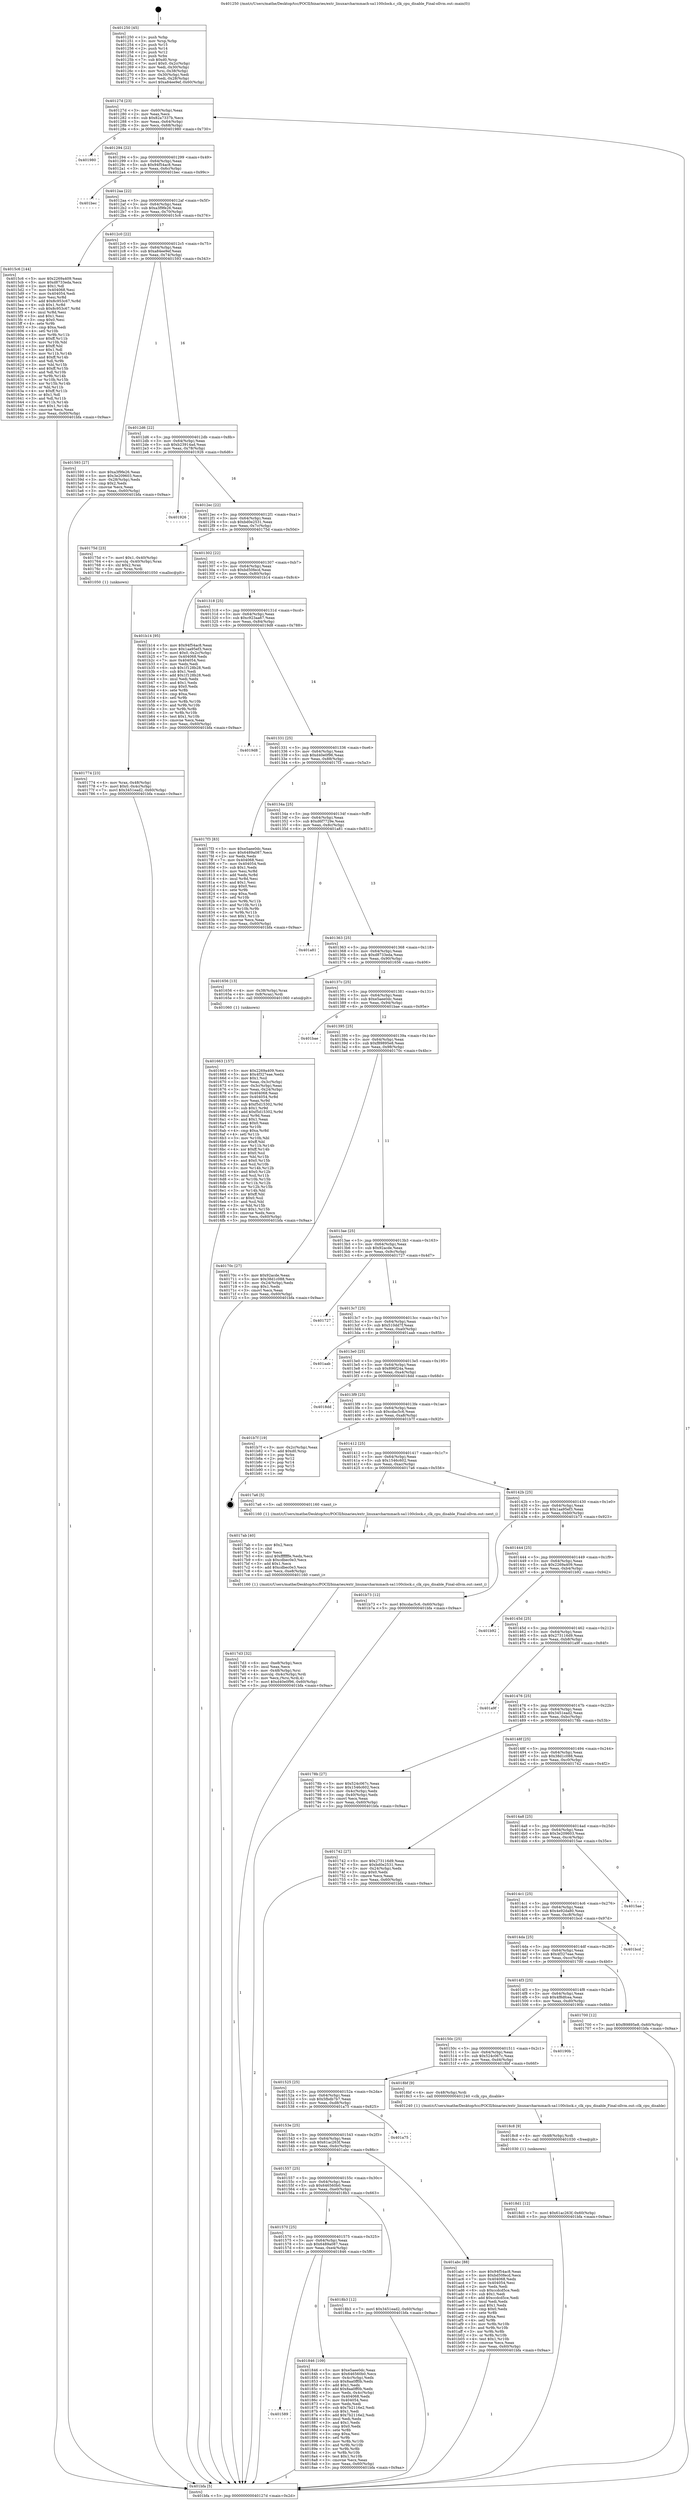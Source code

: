 digraph "0x401250" {
  label = "0x401250 (/mnt/c/Users/mathe/Desktop/tcc/POCII/binaries/extr_linuxarcharmmach-sa1100clock.c_clk_cpu_disable_Final-ollvm.out::main(0))"
  labelloc = "t"
  node[shape=record]

  Entry [label="",width=0.3,height=0.3,shape=circle,fillcolor=black,style=filled]
  "0x40127d" [label="{
     0x40127d [23]\l
     | [instrs]\l
     &nbsp;&nbsp;0x40127d \<+3\>: mov -0x60(%rbp),%eax\l
     &nbsp;&nbsp;0x401280 \<+2\>: mov %eax,%ecx\l
     &nbsp;&nbsp;0x401282 \<+6\>: sub $0x82a7337b,%ecx\l
     &nbsp;&nbsp;0x401288 \<+3\>: mov %eax,-0x64(%rbp)\l
     &nbsp;&nbsp;0x40128b \<+3\>: mov %ecx,-0x68(%rbp)\l
     &nbsp;&nbsp;0x40128e \<+6\>: je 0000000000401980 \<main+0x730\>\l
  }"]
  "0x401980" [label="{
     0x401980\l
  }", style=dashed]
  "0x401294" [label="{
     0x401294 [22]\l
     | [instrs]\l
     &nbsp;&nbsp;0x401294 \<+5\>: jmp 0000000000401299 \<main+0x49\>\l
     &nbsp;&nbsp;0x401299 \<+3\>: mov -0x64(%rbp),%eax\l
     &nbsp;&nbsp;0x40129c \<+5\>: sub $0x94f54ac8,%eax\l
     &nbsp;&nbsp;0x4012a1 \<+3\>: mov %eax,-0x6c(%rbp)\l
     &nbsp;&nbsp;0x4012a4 \<+6\>: je 0000000000401bec \<main+0x99c\>\l
  }"]
  Exit [label="",width=0.3,height=0.3,shape=circle,fillcolor=black,style=filled,peripheries=2]
  "0x401bec" [label="{
     0x401bec\l
  }", style=dashed]
  "0x4012aa" [label="{
     0x4012aa [22]\l
     | [instrs]\l
     &nbsp;&nbsp;0x4012aa \<+5\>: jmp 00000000004012af \<main+0x5f\>\l
     &nbsp;&nbsp;0x4012af \<+3\>: mov -0x64(%rbp),%eax\l
     &nbsp;&nbsp;0x4012b2 \<+5\>: sub $0xa3f9fe26,%eax\l
     &nbsp;&nbsp;0x4012b7 \<+3\>: mov %eax,-0x70(%rbp)\l
     &nbsp;&nbsp;0x4012ba \<+6\>: je 00000000004015c6 \<main+0x376\>\l
  }"]
  "0x4018d1" [label="{
     0x4018d1 [12]\l
     | [instrs]\l
     &nbsp;&nbsp;0x4018d1 \<+7\>: movl $0x61ac263f,-0x60(%rbp)\l
     &nbsp;&nbsp;0x4018d8 \<+5\>: jmp 0000000000401bfa \<main+0x9aa\>\l
  }"]
  "0x4015c6" [label="{
     0x4015c6 [144]\l
     | [instrs]\l
     &nbsp;&nbsp;0x4015c6 \<+5\>: mov $0x2269a409,%eax\l
     &nbsp;&nbsp;0x4015cb \<+5\>: mov $0xd8733eda,%ecx\l
     &nbsp;&nbsp;0x4015d0 \<+2\>: mov $0x1,%dl\l
     &nbsp;&nbsp;0x4015d2 \<+7\>: mov 0x404068,%esi\l
     &nbsp;&nbsp;0x4015d9 \<+7\>: mov 0x404054,%edi\l
     &nbsp;&nbsp;0x4015e0 \<+3\>: mov %esi,%r8d\l
     &nbsp;&nbsp;0x4015e3 \<+7\>: add $0x8c953c67,%r8d\l
     &nbsp;&nbsp;0x4015ea \<+4\>: sub $0x1,%r8d\l
     &nbsp;&nbsp;0x4015ee \<+7\>: sub $0x8c953c67,%r8d\l
     &nbsp;&nbsp;0x4015f5 \<+4\>: imul %r8d,%esi\l
     &nbsp;&nbsp;0x4015f9 \<+3\>: and $0x1,%esi\l
     &nbsp;&nbsp;0x4015fc \<+3\>: cmp $0x0,%esi\l
     &nbsp;&nbsp;0x4015ff \<+4\>: sete %r9b\l
     &nbsp;&nbsp;0x401603 \<+3\>: cmp $0xa,%edi\l
     &nbsp;&nbsp;0x401606 \<+4\>: setl %r10b\l
     &nbsp;&nbsp;0x40160a \<+3\>: mov %r9b,%r11b\l
     &nbsp;&nbsp;0x40160d \<+4\>: xor $0xff,%r11b\l
     &nbsp;&nbsp;0x401611 \<+3\>: mov %r10b,%bl\l
     &nbsp;&nbsp;0x401614 \<+3\>: xor $0xff,%bl\l
     &nbsp;&nbsp;0x401617 \<+3\>: xor $0x1,%dl\l
     &nbsp;&nbsp;0x40161a \<+3\>: mov %r11b,%r14b\l
     &nbsp;&nbsp;0x40161d \<+4\>: and $0xff,%r14b\l
     &nbsp;&nbsp;0x401621 \<+3\>: and %dl,%r9b\l
     &nbsp;&nbsp;0x401624 \<+3\>: mov %bl,%r15b\l
     &nbsp;&nbsp;0x401627 \<+4\>: and $0xff,%r15b\l
     &nbsp;&nbsp;0x40162b \<+3\>: and %dl,%r10b\l
     &nbsp;&nbsp;0x40162e \<+3\>: or %r9b,%r14b\l
     &nbsp;&nbsp;0x401631 \<+3\>: or %r10b,%r15b\l
     &nbsp;&nbsp;0x401634 \<+3\>: xor %r15b,%r14b\l
     &nbsp;&nbsp;0x401637 \<+3\>: or %bl,%r11b\l
     &nbsp;&nbsp;0x40163a \<+4\>: xor $0xff,%r11b\l
     &nbsp;&nbsp;0x40163e \<+3\>: or $0x1,%dl\l
     &nbsp;&nbsp;0x401641 \<+3\>: and %dl,%r11b\l
     &nbsp;&nbsp;0x401644 \<+3\>: or %r11b,%r14b\l
     &nbsp;&nbsp;0x401647 \<+4\>: test $0x1,%r14b\l
     &nbsp;&nbsp;0x40164b \<+3\>: cmovne %ecx,%eax\l
     &nbsp;&nbsp;0x40164e \<+3\>: mov %eax,-0x60(%rbp)\l
     &nbsp;&nbsp;0x401651 \<+5\>: jmp 0000000000401bfa \<main+0x9aa\>\l
  }"]
  "0x4012c0" [label="{
     0x4012c0 [22]\l
     | [instrs]\l
     &nbsp;&nbsp;0x4012c0 \<+5\>: jmp 00000000004012c5 \<main+0x75\>\l
     &nbsp;&nbsp;0x4012c5 \<+3\>: mov -0x64(%rbp),%eax\l
     &nbsp;&nbsp;0x4012c8 \<+5\>: sub $0xa84ee9ef,%eax\l
     &nbsp;&nbsp;0x4012cd \<+3\>: mov %eax,-0x74(%rbp)\l
     &nbsp;&nbsp;0x4012d0 \<+6\>: je 0000000000401593 \<main+0x343\>\l
  }"]
  "0x4018c8" [label="{
     0x4018c8 [9]\l
     | [instrs]\l
     &nbsp;&nbsp;0x4018c8 \<+4\>: mov -0x48(%rbp),%rdi\l
     &nbsp;&nbsp;0x4018cc \<+5\>: call 0000000000401030 \<free@plt\>\l
     | [calls]\l
     &nbsp;&nbsp;0x401030 \{1\} (unknown)\l
  }"]
  "0x401593" [label="{
     0x401593 [27]\l
     | [instrs]\l
     &nbsp;&nbsp;0x401593 \<+5\>: mov $0xa3f9fe26,%eax\l
     &nbsp;&nbsp;0x401598 \<+5\>: mov $0x3e209603,%ecx\l
     &nbsp;&nbsp;0x40159d \<+3\>: mov -0x28(%rbp),%edx\l
     &nbsp;&nbsp;0x4015a0 \<+3\>: cmp $0x2,%edx\l
     &nbsp;&nbsp;0x4015a3 \<+3\>: cmovne %ecx,%eax\l
     &nbsp;&nbsp;0x4015a6 \<+3\>: mov %eax,-0x60(%rbp)\l
     &nbsp;&nbsp;0x4015a9 \<+5\>: jmp 0000000000401bfa \<main+0x9aa\>\l
  }"]
  "0x4012d6" [label="{
     0x4012d6 [22]\l
     | [instrs]\l
     &nbsp;&nbsp;0x4012d6 \<+5\>: jmp 00000000004012db \<main+0x8b\>\l
     &nbsp;&nbsp;0x4012db \<+3\>: mov -0x64(%rbp),%eax\l
     &nbsp;&nbsp;0x4012de \<+5\>: sub $0xb23914ad,%eax\l
     &nbsp;&nbsp;0x4012e3 \<+3\>: mov %eax,-0x78(%rbp)\l
     &nbsp;&nbsp;0x4012e6 \<+6\>: je 0000000000401926 \<main+0x6d6\>\l
  }"]
  "0x401bfa" [label="{
     0x401bfa [5]\l
     | [instrs]\l
     &nbsp;&nbsp;0x401bfa \<+5\>: jmp 000000000040127d \<main+0x2d\>\l
  }"]
  "0x401250" [label="{
     0x401250 [45]\l
     | [instrs]\l
     &nbsp;&nbsp;0x401250 \<+1\>: push %rbp\l
     &nbsp;&nbsp;0x401251 \<+3\>: mov %rsp,%rbp\l
     &nbsp;&nbsp;0x401254 \<+2\>: push %r15\l
     &nbsp;&nbsp;0x401256 \<+2\>: push %r14\l
     &nbsp;&nbsp;0x401258 \<+2\>: push %r12\l
     &nbsp;&nbsp;0x40125a \<+1\>: push %rbx\l
     &nbsp;&nbsp;0x40125b \<+7\>: sub $0xd0,%rsp\l
     &nbsp;&nbsp;0x401262 \<+7\>: movl $0x0,-0x2c(%rbp)\l
     &nbsp;&nbsp;0x401269 \<+3\>: mov %edi,-0x30(%rbp)\l
     &nbsp;&nbsp;0x40126c \<+4\>: mov %rsi,-0x38(%rbp)\l
     &nbsp;&nbsp;0x401270 \<+3\>: mov -0x30(%rbp),%edi\l
     &nbsp;&nbsp;0x401273 \<+3\>: mov %edi,-0x28(%rbp)\l
     &nbsp;&nbsp;0x401276 \<+7\>: movl $0xa84ee9ef,-0x60(%rbp)\l
  }"]
  "0x401589" [label="{
     0x401589\l
  }", style=dashed]
  "0x401926" [label="{
     0x401926\l
  }", style=dashed]
  "0x4012ec" [label="{
     0x4012ec [22]\l
     | [instrs]\l
     &nbsp;&nbsp;0x4012ec \<+5\>: jmp 00000000004012f1 \<main+0xa1\>\l
     &nbsp;&nbsp;0x4012f1 \<+3\>: mov -0x64(%rbp),%eax\l
     &nbsp;&nbsp;0x4012f4 \<+5\>: sub $0xbd0e2531,%eax\l
     &nbsp;&nbsp;0x4012f9 \<+3\>: mov %eax,-0x7c(%rbp)\l
     &nbsp;&nbsp;0x4012fc \<+6\>: je 000000000040175d \<main+0x50d\>\l
  }"]
  "0x401846" [label="{
     0x401846 [109]\l
     | [instrs]\l
     &nbsp;&nbsp;0x401846 \<+5\>: mov $0xe5aee0dc,%eax\l
     &nbsp;&nbsp;0x40184b \<+5\>: mov $0x646560b0,%ecx\l
     &nbsp;&nbsp;0x401850 \<+3\>: mov -0x4c(%rbp),%edx\l
     &nbsp;&nbsp;0x401853 \<+6\>: sub $0x8aa0ff0b,%edx\l
     &nbsp;&nbsp;0x401859 \<+3\>: add $0x1,%edx\l
     &nbsp;&nbsp;0x40185c \<+6\>: add $0x8aa0ff0b,%edx\l
     &nbsp;&nbsp;0x401862 \<+3\>: mov %edx,-0x4c(%rbp)\l
     &nbsp;&nbsp;0x401865 \<+7\>: mov 0x404068,%edx\l
     &nbsp;&nbsp;0x40186c \<+7\>: mov 0x404054,%esi\l
     &nbsp;&nbsp;0x401873 \<+2\>: mov %edx,%edi\l
     &nbsp;&nbsp;0x401875 \<+6\>: sub $0x7b2116e2,%edi\l
     &nbsp;&nbsp;0x40187b \<+3\>: sub $0x1,%edi\l
     &nbsp;&nbsp;0x40187e \<+6\>: add $0x7b2116e2,%edi\l
     &nbsp;&nbsp;0x401884 \<+3\>: imul %edi,%edx\l
     &nbsp;&nbsp;0x401887 \<+3\>: and $0x1,%edx\l
     &nbsp;&nbsp;0x40188a \<+3\>: cmp $0x0,%edx\l
     &nbsp;&nbsp;0x40188d \<+4\>: sete %r8b\l
     &nbsp;&nbsp;0x401891 \<+3\>: cmp $0xa,%esi\l
     &nbsp;&nbsp;0x401894 \<+4\>: setl %r9b\l
     &nbsp;&nbsp;0x401898 \<+3\>: mov %r8b,%r10b\l
     &nbsp;&nbsp;0x40189b \<+3\>: and %r9b,%r10b\l
     &nbsp;&nbsp;0x40189e \<+3\>: xor %r9b,%r8b\l
     &nbsp;&nbsp;0x4018a1 \<+3\>: or %r8b,%r10b\l
     &nbsp;&nbsp;0x4018a4 \<+4\>: test $0x1,%r10b\l
     &nbsp;&nbsp;0x4018a8 \<+3\>: cmovne %ecx,%eax\l
     &nbsp;&nbsp;0x4018ab \<+3\>: mov %eax,-0x60(%rbp)\l
     &nbsp;&nbsp;0x4018ae \<+5\>: jmp 0000000000401bfa \<main+0x9aa\>\l
  }"]
  "0x40175d" [label="{
     0x40175d [23]\l
     | [instrs]\l
     &nbsp;&nbsp;0x40175d \<+7\>: movl $0x1,-0x40(%rbp)\l
     &nbsp;&nbsp;0x401764 \<+4\>: movslq -0x40(%rbp),%rax\l
     &nbsp;&nbsp;0x401768 \<+4\>: shl $0x2,%rax\l
     &nbsp;&nbsp;0x40176c \<+3\>: mov %rax,%rdi\l
     &nbsp;&nbsp;0x40176f \<+5\>: call 0000000000401050 \<malloc@plt\>\l
     | [calls]\l
     &nbsp;&nbsp;0x401050 \{1\} (unknown)\l
  }"]
  "0x401302" [label="{
     0x401302 [22]\l
     | [instrs]\l
     &nbsp;&nbsp;0x401302 \<+5\>: jmp 0000000000401307 \<main+0xb7\>\l
     &nbsp;&nbsp;0x401307 \<+3\>: mov -0x64(%rbp),%eax\l
     &nbsp;&nbsp;0x40130a \<+5\>: sub $0xbd50fecd,%eax\l
     &nbsp;&nbsp;0x40130f \<+3\>: mov %eax,-0x80(%rbp)\l
     &nbsp;&nbsp;0x401312 \<+6\>: je 0000000000401b14 \<main+0x8c4\>\l
  }"]
  "0x401570" [label="{
     0x401570 [25]\l
     | [instrs]\l
     &nbsp;&nbsp;0x401570 \<+5\>: jmp 0000000000401575 \<main+0x325\>\l
     &nbsp;&nbsp;0x401575 \<+3\>: mov -0x64(%rbp),%eax\l
     &nbsp;&nbsp;0x401578 \<+5\>: sub $0x6489a087,%eax\l
     &nbsp;&nbsp;0x40157d \<+6\>: mov %eax,-0xe4(%rbp)\l
     &nbsp;&nbsp;0x401583 \<+6\>: je 0000000000401846 \<main+0x5f6\>\l
  }"]
  "0x401b14" [label="{
     0x401b14 [95]\l
     | [instrs]\l
     &nbsp;&nbsp;0x401b14 \<+5\>: mov $0x94f54ac8,%eax\l
     &nbsp;&nbsp;0x401b19 \<+5\>: mov $0x1aa95ef3,%ecx\l
     &nbsp;&nbsp;0x401b1e \<+7\>: movl $0x0,-0x2c(%rbp)\l
     &nbsp;&nbsp;0x401b25 \<+7\>: mov 0x404068,%edx\l
     &nbsp;&nbsp;0x401b2c \<+7\>: mov 0x404054,%esi\l
     &nbsp;&nbsp;0x401b33 \<+2\>: mov %edx,%edi\l
     &nbsp;&nbsp;0x401b35 \<+6\>: sub $0x1f128b28,%edi\l
     &nbsp;&nbsp;0x401b3b \<+3\>: sub $0x1,%edi\l
     &nbsp;&nbsp;0x401b3e \<+6\>: add $0x1f128b28,%edi\l
     &nbsp;&nbsp;0x401b44 \<+3\>: imul %edi,%edx\l
     &nbsp;&nbsp;0x401b47 \<+3\>: and $0x1,%edx\l
     &nbsp;&nbsp;0x401b4a \<+3\>: cmp $0x0,%edx\l
     &nbsp;&nbsp;0x401b4d \<+4\>: sete %r8b\l
     &nbsp;&nbsp;0x401b51 \<+3\>: cmp $0xa,%esi\l
     &nbsp;&nbsp;0x401b54 \<+4\>: setl %r9b\l
     &nbsp;&nbsp;0x401b58 \<+3\>: mov %r8b,%r10b\l
     &nbsp;&nbsp;0x401b5b \<+3\>: and %r9b,%r10b\l
     &nbsp;&nbsp;0x401b5e \<+3\>: xor %r9b,%r8b\l
     &nbsp;&nbsp;0x401b61 \<+3\>: or %r8b,%r10b\l
     &nbsp;&nbsp;0x401b64 \<+4\>: test $0x1,%r10b\l
     &nbsp;&nbsp;0x401b68 \<+3\>: cmovne %ecx,%eax\l
     &nbsp;&nbsp;0x401b6b \<+3\>: mov %eax,-0x60(%rbp)\l
     &nbsp;&nbsp;0x401b6e \<+5\>: jmp 0000000000401bfa \<main+0x9aa\>\l
  }"]
  "0x401318" [label="{
     0x401318 [25]\l
     | [instrs]\l
     &nbsp;&nbsp;0x401318 \<+5\>: jmp 000000000040131d \<main+0xcd\>\l
     &nbsp;&nbsp;0x40131d \<+3\>: mov -0x64(%rbp),%eax\l
     &nbsp;&nbsp;0x401320 \<+5\>: sub $0xc923aa67,%eax\l
     &nbsp;&nbsp;0x401325 \<+6\>: mov %eax,-0x84(%rbp)\l
     &nbsp;&nbsp;0x40132b \<+6\>: je 00000000004019d8 \<main+0x788\>\l
  }"]
  "0x4018b3" [label="{
     0x4018b3 [12]\l
     | [instrs]\l
     &nbsp;&nbsp;0x4018b3 \<+7\>: movl $0x3451ead2,-0x60(%rbp)\l
     &nbsp;&nbsp;0x4018ba \<+5\>: jmp 0000000000401bfa \<main+0x9aa\>\l
  }"]
  "0x4019d8" [label="{
     0x4019d8\l
  }", style=dashed]
  "0x401331" [label="{
     0x401331 [25]\l
     | [instrs]\l
     &nbsp;&nbsp;0x401331 \<+5\>: jmp 0000000000401336 \<main+0xe6\>\l
     &nbsp;&nbsp;0x401336 \<+3\>: mov -0x64(%rbp),%eax\l
     &nbsp;&nbsp;0x401339 \<+5\>: sub $0xd40e0f96,%eax\l
     &nbsp;&nbsp;0x40133e \<+6\>: mov %eax,-0x88(%rbp)\l
     &nbsp;&nbsp;0x401344 \<+6\>: je 00000000004017f3 \<main+0x5a3\>\l
  }"]
  "0x401557" [label="{
     0x401557 [25]\l
     | [instrs]\l
     &nbsp;&nbsp;0x401557 \<+5\>: jmp 000000000040155c \<main+0x30c\>\l
     &nbsp;&nbsp;0x40155c \<+3\>: mov -0x64(%rbp),%eax\l
     &nbsp;&nbsp;0x40155f \<+5\>: sub $0x646560b0,%eax\l
     &nbsp;&nbsp;0x401564 \<+6\>: mov %eax,-0xe0(%rbp)\l
     &nbsp;&nbsp;0x40156a \<+6\>: je 00000000004018b3 \<main+0x663\>\l
  }"]
  "0x4017f3" [label="{
     0x4017f3 [83]\l
     | [instrs]\l
     &nbsp;&nbsp;0x4017f3 \<+5\>: mov $0xe5aee0dc,%eax\l
     &nbsp;&nbsp;0x4017f8 \<+5\>: mov $0x6489a087,%ecx\l
     &nbsp;&nbsp;0x4017fd \<+2\>: xor %edx,%edx\l
     &nbsp;&nbsp;0x4017ff \<+7\>: mov 0x404068,%esi\l
     &nbsp;&nbsp;0x401806 \<+7\>: mov 0x404054,%edi\l
     &nbsp;&nbsp;0x40180d \<+3\>: sub $0x1,%edx\l
     &nbsp;&nbsp;0x401810 \<+3\>: mov %esi,%r8d\l
     &nbsp;&nbsp;0x401813 \<+3\>: add %edx,%r8d\l
     &nbsp;&nbsp;0x401816 \<+4\>: imul %r8d,%esi\l
     &nbsp;&nbsp;0x40181a \<+3\>: and $0x1,%esi\l
     &nbsp;&nbsp;0x40181d \<+3\>: cmp $0x0,%esi\l
     &nbsp;&nbsp;0x401820 \<+4\>: sete %r9b\l
     &nbsp;&nbsp;0x401824 \<+3\>: cmp $0xa,%edi\l
     &nbsp;&nbsp;0x401827 \<+4\>: setl %r10b\l
     &nbsp;&nbsp;0x40182b \<+3\>: mov %r9b,%r11b\l
     &nbsp;&nbsp;0x40182e \<+3\>: and %r10b,%r11b\l
     &nbsp;&nbsp;0x401831 \<+3\>: xor %r10b,%r9b\l
     &nbsp;&nbsp;0x401834 \<+3\>: or %r9b,%r11b\l
     &nbsp;&nbsp;0x401837 \<+4\>: test $0x1,%r11b\l
     &nbsp;&nbsp;0x40183b \<+3\>: cmovne %ecx,%eax\l
     &nbsp;&nbsp;0x40183e \<+3\>: mov %eax,-0x60(%rbp)\l
     &nbsp;&nbsp;0x401841 \<+5\>: jmp 0000000000401bfa \<main+0x9aa\>\l
  }"]
  "0x40134a" [label="{
     0x40134a [25]\l
     | [instrs]\l
     &nbsp;&nbsp;0x40134a \<+5\>: jmp 000000000040134f \<main+0xff\>\l
     &nbsp;&nbsp;0x40134f \<+3\>: mov -0x64(%rbp),%eax\l
     &nbsp;&nbsp;0x401352 \<+5\>: sub $0xd6f7729e,%eax\l
     &nbsp;&nbsp;0x401357 \<+6\>: mov %eax,-0x8c(%rbp)\l
     &nbsp;&nbsp;0x40135d \<+6\>: je 0000000000401a81 \<main+0x831\>\l
  }"]
  "0x401abc" [label="{
     0x401abc [88]\l
     | [instrs]\l
     &nbsp;&nbsp;0x401abc \<+5\>: mov $0x94f54ac8,%eax\l
     &nbsp;&nbsp;0x401ac1 \<+5\>: mov $0xbd50fecd,%ecx\l
     &nbsp;&nbsp;0x401ac6 \<+7\>: mov 0x404068,%edx\l
     &nbsp;&nbsp;0x401acd \<+7\>: mov 0x404054,%esi\l
     &nbsp;&nbsp;0x401ad4 \<+2\>: mov %edx,%edi\l
     &nbsp;&nbsp;0x401ad6 \<+6\>: sub $0xccdcd5ce,%edi\l
     &nbsp;&nbsp;0x401adc \<+3\>: sub $0x1,%edi\l
     &nbsp;&nbsp;0x401adf \<+6\>: add $0xccdcd5ce,%edi\l
     &nbsp;&nbsp;0x401ae5 \<+3\>: imul %edi,%edx\l
     &nbsp;&nbsp;0x401ae8 \<+3\>: and $0x1,%edx\l
     &nbsp;&nbsp;0x401aeb \<+3\>: cmp $0x0,%edx\l
     &nbsp;&nbsp;0x401aee \<+4\>: sete %r8b\l
     &nbsp;&nbsp;0x401af2 \<+3\>: cmp $0xa,%esi\l
     &nbsp;&nbsp;0x401af5 \<+4\>: setl %r9b\l
     &nbsp;&nbsp;0x401af9 \<+3\>: mov %r8b,%r10b\l
     &nbsp;&nbsp;0x401afc \<+3\>: and %r9b,%r10b\l
     &nbsp;&nbsp;0x401aff \<+3\>: xor %r9b,%r8b\l
     &nbsp;&nbsp;0x401b02 \<+3\>: or %r8b,%r10b\l
     &nbsp;&nbsp;0x401b05 \<+4\>: test $0x1,%r10b\l
     &nbsp;&nbsp;0x401b09 \<+3\>: cmovne %ecx,%eax\l
     &nbsp;&nbsp;0x401b0c \<+3\>: mov %eax,-0x60(%rbp)\l
     &nbsp;&nbsp;0x401b0f \<+5\>: jmp 0000000000401bfa \<main+0x9aa\>\l
  }"]
  "0x401a81" [label="{
     0x401a81\l
  }", style=dashed]
  "0x401363" [label="{
     0x401363 [25]\l
     | [instrs]\l
     &nbsp;&nbsp;0x401363 \<+5\>: jmp 0000000000401368 \<main+0x118\>\l
     &nbsp;&nbsp;0x401368 \<+3\>: mov -0x64(%rbp),%eax\l
     &nbsp;&nbsp;0x40136b \<+5\>: sub $0xd8733eda,%eax\l
     &nbsp;&nbsp;0x401370 \<+6\>: mov %eax,-0x90(%rbp)\l
     &nbsp;&nbsp;0x401376 \<+6\>: je 0000000000401656 \<main+0x406\>\l
  }"]
  "0x40153e" [label="{
     0x40153e [25]\l
     | [instrs]\l
     &nbsp;&nbsp;0x40153e \<+5\>: jmp 0000000000401543 \<main+0x2f3\>\l
     &nbsp;&nbsp;0x401543 \<+3\>: mov -0x64(%rbp),%eax\l
     &nbsp;&nbsp;0x401546 \<+5\>: sub $0x61ac263f,%eax\l
     &nbsp;&nbsp;0x40154b \<+6\>: mov %eax,-0xdc(%rbp)\l
     &nbsp;&nbsp;0x401551 \<+6\>: je 0000000000401abc \<main+0x86c\>\l
  }"]
  "0x401656" [label="{
     0x401656 [13]\l
     | [instrs]\l
     &nbsp;&nbsp;0x401656 \<+4\>: mov -0x38(%rbp),%rax\l
     &nbsp;&nbsp;0x40165a \<+4\>: mov 0x8(%rax),%rdi\l
     &nbsp;&nbsp;0x40165e \<+5\>: call 0000000000401060 \<atoi@plt\>\l
     | [calls]\l
     &nbsp;&nbsp;0x401060 \{1\} (unknown)\l
  }"]
  "0x40137c" [label="{
     0x40137c [25]\l
     | [instrs]\l
     &nbsp;&nbsp;0x40137c \<+5\>: jmp 0000000000401381 \<main+0x131\>\l
     &nbsp;&nbsp;0x401381 \<+3\>: mov -0x64(%rbp),%eax\l
     &nbsp;&nbsp;0x401384 \<+5\>: sub $0xe5aee0dc,%eax\l
     &nbsp;&nbsp;0x401389 \<+6\>: mov %eax,-0x94(%rbp)\l
     &nbsp;&nbsp;0x40138f \<+6\>: je 0000000000401bae \<main+0x95e\>\l
  }"]
  "0x401663" [label="{
     0x401663 [157]\l
     | [instrs]\l
     &nbsp;&nbsp;0x401663 \<+5\>: mov $0x2269a409,%ecx\l
     &nbsp;&nbsp;0x401668 \<+5\>: mov $0x4f327eae,%edx\l
     &nbsp;&nbsp;0x40166d \<+3\>: mov $0x1,%sil\l
     &nbsp;&nbsp;0x401670 \<+3\>: mov %eax,-0x3c(%rbp)\l
     &nbsp;&nbsp;0x401673 \<+3\>: mov -0x3c(%rbp),%eax\l
     &nbsp;&nbsp;0x401676 \<+3\>: mov %eax,-0x24(%rbp)\l
     &nbsp;&nbsp;0x401679 \<+7\>: mov 0x404068,%eax\l
     &nbsp;&nbsp;0x401680 \<+8\>: mov 0x404054,%r8d\l
     &nbsp;&nbsp;0x401688 \<+3\>: mov %eax,%r9d\l
     &nbsp;&nbsp;0x40168b \<+7\>: sub $0xf5d15302,%r9d\l
     &nbsp;&nbsp;0x401692 \<+4\>: sub $0x1,%r9d\l
     &nbsp;&nbsp;0x401696 \<+7\>: add $0xf5d15302,%r9d\l
     &nbsp;&nbsp;0x40169d \<+4\>: imul %r9d,%eax\l
     &nbsp;&nbsp;0x4016a1 \<+3\>: and $0x1,%eax\l
     &nbsp;&nbsp;0x4016a4 \<+3\>: cmp $0x0,%eax\l
     &nbsp;&nbsp;0x4016a7 \<+4\>: sete %r10b\l
     &nbsp;&nbsp;0x4016ab \<+4\>: cmp $0xa,%r8d\l
     &nbsp;&nbsp;0x4016af \<+4\>: setl %r11b\l
     &nbsp;&nbsp;0x4016b3 \<+3\>: mov %r10b,%bl\l
     &nbsp;&nbsp;0x4016b6 \<+3\>: xor $0xff,%bl\l
     &nbsp;&nbsp;0x4016b9 \<+3\>: mov %r11b,%r14b\l
     &nbsp;&nbsp;0x4016bc \<+4\>: xor $0xff,%r14b\l
     &nbsp;&nbsp;0x4016c0 \<+4\>: xor $0x0,%sil\l
     &nbsp;&nbsp;0x4016c4 \<+3\>: mov %bl,%r15b\l
     &nbsp;&nbsp;0x4016c7 \<+4\>: and $0x0,%r15b\l
     &nbsp;&nbsp;0x4016cb \<+3\>: and %sil,%r10b\l
     &nbsp;&nbsp;0x4016ce \<+3\>: mov %r14b,%r12b\l
     &nbsp;&nbsp;0x4016d1 \<+4\>: and $0x0,%r12b\l
     &nbsp;&nbsp;0x4016d5 \<+3\>: and %sil,%r11b\l
     &nbsp;&nbsp;0x4016d8 \<+3\>: or %r10b,%r15b\l
     &nbsp;&nbsp;0x4016db \<+3\>: or %r11b,%r12b\l
     &nbsp;&nbsp;0x4016de \<+3\>: xor %r12b,%r15b\l
     &nbsp;&nbsp;0x4016e1 \<+3\>: or %r14b,%bl\l
     &nbsp;&nbsp;0x4016e4 \<+3\>: xor $0xff,%bl\l
     &nbsp;&nbsp;0x4016e7 \<+4\>: or $0x0,%sil\l
     &nbsp;&nbsp;0x4016eb \<+3\>: and %sil,%bl\l
     &nbsp;&nbsp;0x4016ee \<+3\>: or %bl,%r15b\l
     &nbsp;&nbsp;0x4016f1 \<+4\>: test $0x1,%r15b\l
     &nbsp;&nbsp;0x4016f5 \<+3\>: cmovne %edx,%ecx\l
     &nbsp;&nbsp;0x4016f8 \<+3\>: mov %ecx,-0x60(%rbp)\l
     &nbsp;&nbsp;0x4016fb \<+5\>: jmp 0000000000401bfa \<main+0x9aa\>\l
  }"]
  "0x401a75" [label="{
     0x401a75\l
  }", style=dashed]
  "0x401bae" [label="{
     0x401bae\l
  }", style=dashed]
  "0x401395" [label="{
     0x401395 [25]\l
     | [instrs]\l
     &nbsp;&nbsp;0x401395 \<+5\>: jmp 000000000040139a \<main+0x14a\>\l
     &nbsp;&nbsp;0x40139a \<+3\>: mov -0x64(%rbp),%eax\l
     &nbsp;&nbsp;0x40139d \<+5\>: sub $0xf89895e8,%eax\l
     &nbsp;&nbsp;0x4013a2 \<+6\>: mov %eax,-0x98(%rbp)\l
     &nbsp;&nbsp;0x4013a8 \<+6\>: je 000000000040170c \<main+0x4bc\>\l
  }"]
  "0x401525" [label="{
     0x401525 [25]\l
     | [instrs]\l
     &nbsp;&nbsp;0x401525 \<+5\>: jmp 000000000040152a \<main+0x2da\>\l
     &nbsp;&nbsp;0x40152a \<+3\>: mov -0x64(%rbp),%eax\l
     &nbsp;&nbsp;0x40152d \<+5\>: sub $0x5fbdb7b7,%eax\l
     &nbsp;&nbsp;0x401532 \<+6\>: mov %eax,-0xd8(%rbp)\l
     &nbsp;&nbsp;0x401538 \<+6\>: je 0000000000401a75 \<main+0x825\>\l
  }"]
  "0x40170c" [label="{
     0x40170c [27]\l
     | [instrs]\l
     &nbsp;&nbsp;0x40170c \<+5\>: mov $0x92acde,%eax\l
     &nbsp;&nbsp;0x401711 \<+5\>: mov $0x38d1c088,%ecx\l
     &nbsp;&nbsp;0x401716 \<+3\>: mov -0x24(%rbp),%edx\l
     &nbsp;&nbsp;0x401719 \<+3\>: cmp $0x1,%edx\l
     &nbsp;&nbsp;0x40171c \<+3\>: cmovl %ecx,%eax\l
     &nbsp;&nbsp;0x40171f \<+3\>: mov %eax,-0x60(%rbp)\l
     &nbsp;&nbsp;0x401722 \<+5\>: jmp 0000000000401bfa \<main+0x9aa\>\l
  }"]
  "0x4013ae" [label="{
     0x4013ae [25]\l
     | [instrs]\l
     &nbsp;&nbsp;0x4013ae \<+5\>: jmp 00000000004013b3 \<main+0x163\>\l
     &nbsp;&nbsp;0x4013b3 \<+3\>: mov -0x64(%rbp),%eax\l
     &nbsp;&nbsp;0x4013b6 \<+5\>: sub $0x92acde,%eax\l
     &nbsp;&nbsp;0x4013bb \<+6\>: mov %eax,-0x9c(%rbp)\l
     &nbsp;&nbsp;0x4013c1 \<+6\>: je 0000000000401727 \<main+0x4d7\>\l
  }"]
  "0x4018bf" [label="{
     0x4018bf [9]\l
     | [instrs]\l
     &nbsp;&nbsp;0x4018bf \<+4\>: mov -0x48(%rbp),%rdi\l
     &nbsp;&nbsp;0x4018c3 \<+5\>: call 0000000000401240 \<clk_cpu_disable\>\l
     | [calls]\l
     &nbsp;&nbsp;0x401240 \{1\} (/mnt/c/Users/mathe/Desktop/tcc/POCII/binaries/extr_linuxarcharmmach-sa1100clock.c_clk_cpu_disable_Final-ollvm.out::clk_cpu_disable)\l
  }"]
  "0x401727" [label="{
     0x401727\l
  }", style=dashed]
  "0x4013c7" [label="{
     0x4013c7 [25]\l
     | [instrs]\l
     &nbsp;&nbsp;0x4013c7 \<+5\>: jmp 00000000004013cc \<main+0x17c\>\l
     &nbsp;&nbsp;0x4013cc \<+3\>: mov -0x64(%rbp),%eax\l
     &nbsp;&nbsp;0x4013cf \<+5\>: sub $0x510dd7f,%eax\l
     &nbsp;&nbsp;0x4013d4 \<+6\>: mov %eax,-0xa0(%rbp)\l
     &nbsp;&nbsp;0x4013da \<+6\>: je 0000000000401aab \<main+0x85b\>\l
  }"]
  "0x40150c" [label="{
     0x40150c [25]\l
     | [instrs]\l
     &nbsp;&nbsp;0x40150c \<+5\>: jmp 0000000000401511 \<main+0x2c1\>\l
     &nbsp;&nbsp;0x401511 \<+3\>: mov -0x64(%rbp),%eax\l
     &nbsp;&nbsp;0x401514 \<+5\>: sub $0x524c067c,%eax\l
     &nbsp;&nbsp;0x401519 \<+6\>: mov %eax,-0xd4(%rbp)\l
     &nbsp;&nbsp;0x40151f \<+6\>: je 00000000004018bf \<main+0x66f\>\l
  }"]
  "0x401aab" [label="{
     0x401aab\l
  }", style=dashed]
  "0x4013e0" [label="{
     0x4013e0 [25]\l
     | [instrs]\l
     &nbsp;&nbsp;0x4013e0 \<+5\>: jmp 00000000004013e5 \<main+0x195\>\l
     &nbsp;&nbsp;0x4013e5 \<+3\>: mov -0x64(%rbp),%eax\l
     &nbsp;&nbsp;0x4013e8 \<+5\>: sub $0x896f24a,%eax\l
     &nbsp;&nbsp;0x4013ed \<+6\>: mov %eax,-0xa4(%rbp)\l
     &nbsp;&nbsp;0x4013f3 \<+6\>: je 00000000004018dd \<main+0x68d\>\l
  }"]
  "0x40190b" [label="{
     0x40190b\l
  }", style=dashed]
  "0x4018dd" [label="{
     0x4018dd\l
  }", style=dashed]
  "0x4013f9" [label="{
     0x4013f9 [25]\l
     | [instrs]\l
     &nbsp;&nbsp;0x4013f9 \<+5\>: jmp 00000000004013fe \<main+0x1ae\>\l
     &nbsp;&nbsp;0x4013fe \<+3\>: mov -0x64(%rbp),%eax\l
     &nbsp;&nbsp;0x401401 \<+5\>: sub $0xcdac5c6,%eax\l
     &nbsp;&nbsp;0x401406 \<+6\>: mov %eax,-0xa8(%rbp)\l
     &nbsp;&nbsp;0x40140c \<+6\>: je 0000000000401b7f \<main+0x92f\>\l
  }"]
  "0x4017d3" [label="{
     0x4017d3 [32]\l
     | [instrs]\l
     &nbsp;&nbsp;0x4017d3 \<+6\>: mov -0xe8(%rbp),%ecx\l
     &nbsp;&nbsp;0x4017d9 \<+3\>: imul %eax,%ecx\l
     &nbsp;&nbsp;0x4017dc \<+4\>: mov -0x48(%rbp),%rsi\l
     &nbsp;&nbsp;0x4017e0 \<+4\>: movslq -0x4c(%rbp),%rdi\l
     &nbsp;&nbsp;0x4017e4 \<+3\>: mov %ecx,(%rsi,%rdi,4)\l
     &nbsp;&nbsp;0x4017e7 \<+7\>: movl $0xd40e0f96,-0x60(%rbp)\l
     &nbsp;&nbsp;0x4017ee \<+5\>: jmp 0000000000401bfa \<main+0x9aa\>\l
  }"]
  "0x401b7f" [label="{
     0x401b7f [19]\l
     | [instrs]\l
     &nbsp;&nbsp;0x401b7f \<+3\>: mov -0x2c(%rbp),%eax\l
     &nbsp;&nbsp;0x401b82 \<+7\>: add $0xd0,%rsp\l
     &nbsp;&nbsp;0x401b89 \<+1\>: pop %rbx\l
     &nbsp;&nbsp;0x401b8a \<+2\>: pop %r12\l
     &nbsp;&nbsp;0x401b8c \<+2\>: pop %r14\l
     &nbsp;&nbsp;0x401b8e \<+2\>: pop %r15\l
     &nbsp;&nbsp;0x401b90 \<+1\>: pop %rbp\l
     &nbsp;&nbsp;0x401b91 \<+1\>: ret\l
  }"]
  "0x401412" [label="{
     0x401412 [25]\l
     | [instrs]\l
     &nbsp;&nbsp;0x401412 \<+5\>: jmp 0000000000401417 \<main+0x1c7\>\l
     &nbsp;&nbsp;0x401417 \<+3\>: mov -0x64(%rbp),%eax\l
     &nbsp;&nbsp;0x40141a \<+5\>: sub $0x1546c602,%eax\l
     &nbsp;&nbsp;0x40141f \<+6\>: mov %eax,-0xac(%rbp)\l
     &nbsp;&nbsp;0x401425 \<+6\>: je 00000000004017a6 \<main+0x556\>\l
  }"]
  "0x4017ab" [label="{
     0x4017ab [40]\l
     | [instrs]\l
     &nbsp;&nbsp;0x4017ab \<+5\>: mov $0x2,%ecx\l
     &nbsp;&nbsp;0x4017b0 \<+1\>: cltd\l
     &nbsp;&nbsp;0x4017b1 \<+2\>: idiv %ecx\l
     &nbsp;&nbsp;0x4017b3 \<+6\>: imul $0xfffffffe,%edx,%ecx\l
     &nbsp;&nbsp;0x4017b9 \<+6\>: sub $0xcdbec0e3,%ecx\l
     &nbsp;&nbsp;0x4017bf \<+3\>: add $0x1,%ecx\l
     &nbsp;&nbsp;0x4017c2 \<+6\>: add $0xcdbec0e3,%ecx\l
     &nbsp;&nbsp;0x4017c8 \<+6\>: mov %ecx,-0xe8(%rbp)\l
     &nbsp;&nbsp;0x4017ce \<+5\>: call 0000000000401160 \<next_i\>\l
     | [calls]\l
     &nbsp;&nbsp;0x401160 \{1\} (/mnt/c/Users/mathe/Desktop/tcc/POCII/binaries/extr_linuxarcharmmach-sa1100clock.c_clk_cpu_disable_Final-ollvm.out::next_i)\l
  }"]
  "0x4017a6" [label="{
     0x4017a6 [5]\l
     | [instrs]\l
     &nbsp;&nbsp;0x4017a6 \<+5\>: call 0000000000401160 \<next_i\>\l
     | [calls]\l
     &nbsp;&nbsp;0x401160 \{1\} (/mnt/c/Users/mathe/Desktop/tcc/POCII/binaries/extr_linuxarcharmmach-sa1100clock.c_clk_cpu_disable_Final-ollvm.out::next_i)\l
  }"]
  "0x40142b" [label="{
     0x40142b [25]\l
     | [instrs]\l
     &nbsp;&nbsp;0x40142b \<+5\>: jmp 0000000000401430 \<main+0x1e0\>\l
     &nbsp;&nbsp;0x401430 \<+3\>: mov -0x64(%rbp),%eax\l
     &nbsp;&nbsp;0x401433 \<+5\>: sub $0x1aa95ef3,%eax\l
     &nbsp;&nbsp;0x401438 \<+6\>: mov %eax,-0xb0(%rbp)\l
     &nbsp;&nbsp;0x40143e \<+6\>: je 0000000000401b73 \<main+0x923\>\l
  }"]
  "0x401774" [label="{
     0x401774 [23]\l
     | [instrs]\l
     &nbsp;&nbsp;0x401774 \<+4\>: mov %rax,-0x48(%rbp)\l
     &nbsp;&nbsp;0x401778 \<+7\>: movl $0x0,-0x4c(%rbp)\l
     &nbsp;&nbsp;0x40177f \<+7\>: movl $0x3451ead2,-0x60(%rbp)\l
     &nbsp;&nbsp;0x401786 \<+5\>: jmp 0000000000401bfa \<main+0x9aa\>\l
  }"]
  "0x401b73" [label="{
     0x401b73 [12]\l
     | [instrs]\l
     &nbsp;&nbsp;0x401b73 \<+7\>: movl $0xcdac5c6,-0x60(%rbp)\l
     &nbsp;&nbsp;0x401b7a \<+5\>: jmp 0000000000401bfa \<main+0x9aa\>\l
  }"]
  "0x401444" [label="{
     0x401444 [25]\l
     | [instrs]\l
     &nbsp;&nbsp;0x401444 \<+5\>: jmp 0000000000401449 \<main+0x1f9\>\l
     &nbsp;&nbsp;0x401449 \<+3\>: mov -0x64(%rbp),%eax\l
     &nbsp;&nbsp;0x40144c \<+5\>: sub $0x2269a409,%eax\l
     &nbsp;&nbsp;0x401451 \<+6\>: mov %eax,-0xb4(%rbp)\l
     &nbsp;&nbsp;0x401457 \<+6\>: je 0000000000401b92 \<main+0x942\>\l
  }"]
  "0x4014f3" [label="{
     0x4014f3 [25]\l
     | [instrs]\l
     &nbsp;&nbsp;0x4014f3 \<+5\>: jmp 00000000004014f8 \<main+0x2a8\>\l
     &nbsp;&nbsp;0x4014f8 \<+3\>: mov -0x64(%rbp),%eax\l
     &nbsp;&nbsp;0x4014fb \<+5\>: sub $0x4f8dfcea,%eax\l
     &nbsp;&nbsp;0x401500 \<+6\>: mov %eax,-0xd0(%rbp)\l
     &nbsp;&nbsp;0x401506 \<+6\>: je 000000000040190b \<main+0x6bb\>\l
  }"]
  "0x401b92" [label="{
     0x401b92\l
  }", style=dashed]
  "0x40145d" [label="{
     0x40145d [25]\l
     | [instrs]\l
     &nbsp;&nbsp;0x40145d \<+5\>: jmp 0000000000401462 \<main+0x212\>\l
     &nbsp;&nbsp;0x401462 \<+3\>: mov -0x64(%rbp),%eax\l
     &nbsp;&nbsp;0x401465 \<+5\>: sub $0x273116d9,%eax\l
     &nbsp;&nbsp;0x40146a \<+6\>: mov %eax,-0xb8(%rbp)\l
     &nbsp;&nbsp;0x401470 \<+6\>: je 0000000000401a9f \<main+0x84f\>\l
  }"]
  "0x401700" [label="{
     0x401700 [12]\l
     | [instrs]\l
     &nbsp;&nbsp;0x401700 \<+7\>: movl $0xf89895e8,-0x60(%rbp)\l
     &nbsp;&nbsp;0x401707 \<+5\>: jmp 0000000000401bfa \<main+0x9aa\>\l
  }"]
  "0x401a9f" [label="{
     0x401a9f\l
  }", style=dashed]
  "0x401476" [label="{
     0x401476 [25]\l
     | [instrs]\l
     &nbsp;&nbsp;0x401476 \<+5\>: jmp 000000000040147b \<main+0x22b\>\l
     &nbsp;&nbsp;0x40147b \<+3\>: mov -0x64(%rbp),%eax\l
     &nbsp;&nbsp;0x40147e \<+5\>: sub $0x3451ead2,%eax\l
     &nbsp;&nbsp;0x401483 \<+6\>: mov %eax,-0xbc(%rbp)\l
     &nbsp;&nbsp;0x401489 \<+6\>: je 000000000040178b \<main+0x53b\>\l
  }"]
  "0x4014da" [label="{
     0x4014da [25]\l
     | [instrs]\l
     &nbsp;&nbsp;0x4014da \<+5\>: jmp 00000000004014df \<main+0x28f\>\l
     &nbsp;&nbsp;0x4014df \<+3\>: mov -0x64(%rbp),%eax\l
     &nbsp;&nbsp;0x4014e2 \<+5\>: sub $0x4f327eae,%eax\l
     &nbsp;&nbsp;0x4014e7 \<+6\>: mov %eax,-0xcc(%rbp)\l
     &nbsp;&nbsp;0x4014ed \<+6\>: je 0000000000401700 \<main+0x4b0\>\l
  }"]
  "0x40178b" [label="{
     0x40178b [27]\l
     | [instrs]\l
     &nbsp;&nbsp;0x40178b \<+5\>: mov $0x524c067c,%eax\l
     &nbsp;&nbsp;0x401790 \<+5\>: mov $0x1546c602,%ecx\l
     &nbsp;&nbsp;0x401795 \<+3\>: mov -0x4c(%rbp),%edx\l
     &nbsp;&nbsp;0x401798 \<+3\>: cmp -0x40(%rbp),%edx\l
     &nbsp;&nbsp;0x40179b \<+3\>: cmovl %ecx,%eax\l
     &nbsp;&nbsp;0x40179e \<+3\>: mov %eax,-0x60(%rbp)\l
     &nbsp;&nbsp;0x4017a1 \<+5\>: jmp 0000000000401bfa \<main+0x9aa\>\l
  }"]
  "0x40148f" [label="{
     0x40148f [25]\l
     | [instrs]\l
     &nbsp;&nbsp;0x40148f \<+5\>: jmp 0000000000401494 \<main+0x244\>\l
     &nbsp;&nbsp;0x401494 \<+3\>: mov -0x64(%rbp),%eax\l
     &nbsp;&nbsp;0x401497 \<+5\>: sub $0x38d1c088,%eax\l
     &nbsp;&nbsp;0x40149c \<+6\>: mov %eax,-0xc0(%rbp)\l
     &nbsp;&nbsp;0x4014a2 \<+6\>: je 0000000000401742 \<main+0x4f2\>\l
  }"]
  "0x401bcd" [label="{
     0x401bcd\l
  }", style=dashed]
  "0x401742" [label="{
     0x401742 [27]\l
     | [instrs]\l
     &nbsp;&nbsp;0x401742 \<+5\>: mov $0x273116d9,%eax\l
     &nbsp;&nbsp;0x401747 \<+5\>: mov $0xbd0e2531,%ecx\l
     &nbsp;&nbsp;0x40174c \<+3\>: mov -0x24(%rbp),%edx\l
     &nbsp;&nbsp;0x40174f \<+3\>: cmp $0x0,%edx\l
     &nbsp;&nbsp;0x401752 \<+3\>: cmove %ecx,%eax\l
     &nbsp;&nbsp;0x401755 \<+3\>: mov %eax,-0x60(%rbp)\l
     &nbsp;&nbsp;0x401758 \<+5\>: jmp 0000000000401bfa \<main+0x9aa\>\l
  }"]
  "0x4014a8" [label="{
     0x4014a8 [25]\l
     | [instrs]\l
     &nbsp;&nbsp;0x4014a8 \<+5\>: jmp 00000000004014ad \<main+0x25d\>\l
     &nbsp;&nbsp;0x4014ad \<+3\>: mov -0x64(%rbp),%eax\l
     &nbsp;&nbsp;0x4014b0 \<+5\>: sub $0x3e209603,%eax\l
     &nbsp;&nbsp;0x4014b5 \<+6\>: mov %eax,-0xc4(%rbp)\l
     &nbsp;&nbsp;0x4014bb \<+6\>: je 00000000004015ae \<main+0x35e\>\l
  }"]
  "0x4014c1" [label="{
     0x4014c1 [25]\l
     | [instrs]\l
     &nbsp;&nbsp;0x4014c1 \<+5\>: jmp 00000000004014c6 \<main+0x276\>\l
     &nbsp;&nbsp;0x4014c6 \<+3\>: mov -0x64(%rbp),%eax\l
     &nbsp;&nbsp;0x4014c9 \<+5\>: sub $0x4e92da80,%eax\l
     &nbsp;&nbsp;0x4014ce \<+6\>: mov %eax,-0xc8(%rbp)\l
     &nbsp;&nbsp;0x4014d4 \<+6\>: je 0000000000401bcd \<main+0x97d\>\l
  }"]
  "0x4015ae" [label="{
     0x4015ae\l
  }", style=dashed]
  Entry -> "0x401250" [label=" 1"]
  "0x40127d" -> "0x401980" [label=" 0"]
  "0x40127d" -> "0x401294" [label=" 18"]
  "0x401b7f" -> Exit [label=" 1"]
  "0x401294" -> "0x401bec" [label=" 0"]
  "0x401294" -> "0x4012aa" [label=" 18"]
  "0x401b73" -> "0x401bfa" [label=" 1"]
  "0x4012aa" -> "0x4015c6" [label=" 1"]
  "0x4012aa" -> "0x4012c0" [label=" 17"]
  "0x401b14" -> "0x401bfa" [label=" 1"]
  "0x4012c0" -> "0x401593" [label=" 1"]
  "0x4012c0" -> "0x4012d6" [label=" 16"]
  "0x401593" -> "0x401bfa" [label=" 1"]
  "0x401250" -> "0x40127d" [label=" 1"]
  "0x401bfa" -> "0x40127d" [label=" 17"]
  "0x4015c6" -> "0x401bfa" [label=" 1"]
  "0x401abc" -> "0x401bfa" [label=" 1"]
  "0x4012d6" -> "0x401926" [label=" 0"]
  "0x4012d6" -> "0x4012ec" [label=" 16"]
  "0x4018d1" -> "0x401bfa" [label=" 1"]
  "0x4012ec" -> "0x40175d" [label=" 1"]
  "0x4012ec" -> "0x401302" [label=" 15"]
  "0x4018c8" -> "0x4018d1" [label=" 1"]
  "0x401302" -> "0x401b14" [label=" 1"]
  "0x401302" -> "0x401318" [label=" 14"]
  "0x4018b3" -> "0x401bfa" [label=" 1"]
  "0x401318" -> "0x4019d8" [label=" 0"]
  "0x401318" -> "0x401331" [label=" 14"]
  "0x401846" -> "0x401bfa" [label=" 1"]
  "0x401331" -> "0x4017f3" [label=" 1"]
  "0x401331" -> "0x40134a" [label=" 13"]
  "0x401570" -> "0x401846" [label=" 1"]
  "0x40134a" -> "0x401a81" [label=" 0"]
  "0x40134a" -> "0x401363" [label=" 13"]
  "0x4018bf" -> "0x4018c8" [label=" 1"]
  "0x401363" -> "0x401656" [label=" 1"]
  "0x401363" -> "0x40137c" [label=" 12"]
  "0x401656" -> "0x401663" [label=" 1"]
  "0x401663" -> "0x401bfa" [label=" 1"]
  "0x401557" -> "0x4018b3" [label=" 1"]
  "0x40137c" -> "0x401bae" [label=" 0"]
  "0x40137c" -> "0x401395" [label=" 12"]
  "0x401570" -> "0x401589" [label=" 0"]
  "0x401395" -> "0x40170c" [label=" 1"]
  "0x401395" -> "0x4013ae" [label=" 11"]
  "0x40153e" -> "0x401abc" [label=" 1"]
  "0x4013ae" -> "0x401727" [label=" 0"]
  "0x4013ae" -> "0x4013c7" [label=" 11"]
  "0x401557" -> "0x401570" [label=" 1"]
  "0x4013c7" -> "0x401aab" [label=" 0"]
  "0x4013c7" -> "0x4013e0" [label=" 11"]
  "0x401525" -> "0x401a75" [label=" 0"]
  "0x4013e0" -> "0x4018dd" [label=" 0"]
  "0x4013e0" -> "0x4013f9" [label=" 11"]
  "0x40153e" -> "0x401557" [label=" 2"]
  "0x4013f9" -> "0x401b7f" [label=" 1"]
  "0x4013f9" -> "0x401412" [label=" 10"]
  "0x40150c" -> "0x4018bf" [label=" 1"]
  "0x401412" -> "0x4017a6" [label=" 1"]
  "0x401412" -> "0x40142b" [label=" 9"]
  "0x401525" -> "0x40153e" [label=" 3"]
  "0x40142b" -> "0x401b73" [label=" 1"]
  "0x40142b" -> "0x401444" [label=" 8"]
  "0x4014f3" -> "0x40150c" [label=" 4"]
  "0x401444" -> "0x401b92" [label=" 0"]
  "0x401444" -> "0x40145d" [label=" 8"]
  "0x4014f3" -> "0x40190b" [label=" 0"]
  "0x40145d" -> "0x401a9f" [label=" 0"]
  "0x40145d" -> "0x401476" [label=" 8"]
  "0x40150c" -> "0x401525" [label=" 3"]
  "0x401476" -> "0x40178b" [label=" 2"]
  "0x401476" -> "0x40148f" [label=" 6"]
  "0x4017d3" -> "0x401bfa" [label=" 1"]
  "0x40148f" -> "0x401742" [label=" 1"]
  "0x40148f" -> "0x4014a8" [label=" 5"]
  "0x4017ab" -> "0x4017d3" [label=" 1"]
  "0x4014a8" -> "0x4015ae" [label=" 0"]
  "0x4014a8" -> "0x4014c1" [label=" 5"]
  "0x4017a6" -> "0x4017ab" [label=" 1"]
  "0x4014c1" -> "0x401bcd" [label=" 0"]
  "0x4014c1" -> "0x4014da" [label=" 5"]
  "0x4017f3" -> "0x401bfa" [label=" 1"]
  "0x4014da" -> "0x401700" [label=" 1"]
  "0x4014da" -> "0x4014f3" [label=" 4"]
  "0x401700" -> "0x401bfa" [label=" 1"]
  "0x40170c" -> "0x401bfa" [label=" 1"]
  "0x401742" -> "0x401bfa" [label=" 1"]
  "0x40175d" -> "0x401774" [label=" 1"]
  "0x401774" -> "0x401bfa" [label=" 1"]
  "0x40178b" -> "0x401bfa" [label=" 2"]
}

